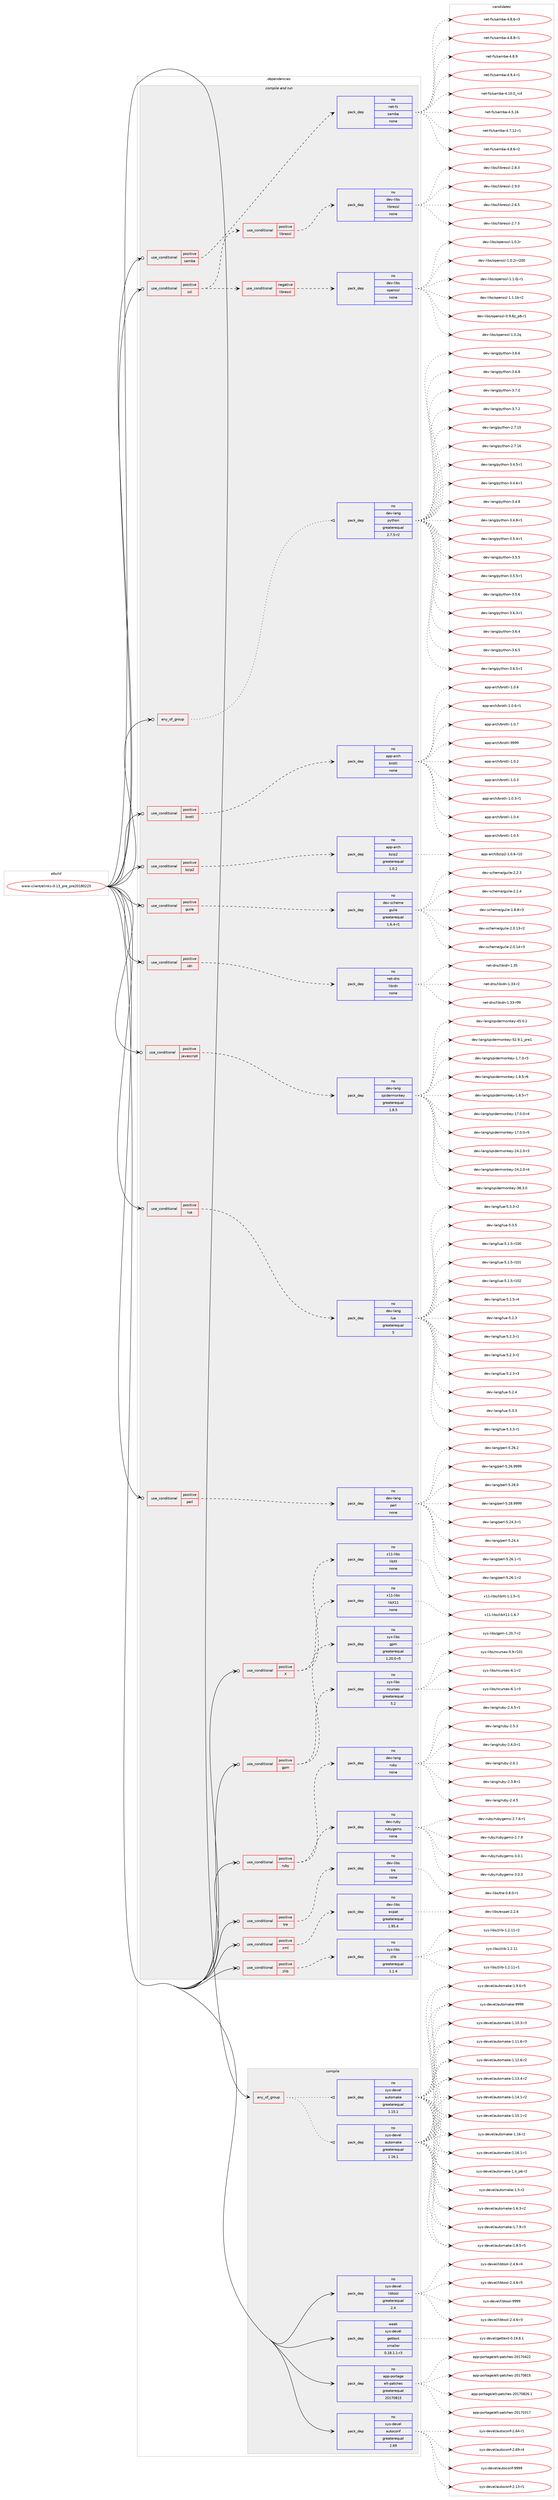 digraph prolog {

# *************
# Graph options
# *************

newrank=true;
concentrate=true;
compound=true;
graph [rankdir=LR,fontname=Helvetica,fontsize=10,ranksep=1.5];#, ranksep=2.5, nodesep=0.2];
edge  [arrowhead=vee];
node  [fontname=Helvetica,fontsize=10];

# **********
# The ebuild
# **********

subgraph cluster_leftcol {
color=gray;
rank=same;
label=<<i>ebuild</i>>;
id [label="www-client/elinks-0.13_pre_pre20180225", color=red, width=4, href="../www-client/elinks-0.13_pre_pre20180225.svg"];
}

# ****************
# The dependencies
# ****************

subgraph cluster_midcol {
color=gray;
label=<<i>dependencies</i>>;
subgraph cluster_compile {
fillcolor="#eeeeee";
style=filled;
label=<<i>compile</i>>;
subgraph any28230 {
dependency1747964 [label=<<TABLE BORDER="0" CELLBORDER="1" CELLSPACING="0" CELLPADDING="4"><TR><TD CELLPADDING="10">any_of_group</TD></TR></TABLE>>, shape=none, color=red];subgraph pack1254953 {
dependency1747965 [label=<<TABLE BORDER="0" CELLBORDER="1" CELLSPACING="0" CELLPADDING="4" WIDTH="220"><TR><TD ROWSPAN="6" CELLPADDING="30">pack_dep</TD></TR><TR><TD WIDTH="110">no</TD></TR><TR><TD>sys-devel</TD></TR><TR><TD>automake</TD></TR><TR><TD>greaterequal</TD></TR><TR><TD>1.16.1</TD></TR></TABLE>>, shape=none, color=blue];
}
dependency1747964:e -> dependency1747965:w [weight=20,style="dotted",arrowhead="oinv"];
subgraph pack1254954 {
dependency1747966 [label=<<TABLE BORDER="0" CELLBORDER="1" CELLSPACING="0" CELLPADDING="4" WIDTH="220"><TR><TD ROWSPAN="6" CELLPADDING="30">pack_dep</TD></TR><TR><TD WIDTH="110">no</TD></TR><TR><TD>sys-devel</TD></TR><TR><TD>automake</TD></TR><TR><TD>greaterequal</TD></TR><TR><TD>1.15.1</TD></TR></TABLE>>, shape=none, color=blue];
}
dependency1747964:e -> dependency1747966:w [weight=20,style="dotted",arrowhead="oinv"];
}
id:e -> dependency1747964:w [weight=20,style="solid",arrowhead="vee"];
subgraph pack1254955 {
dependency1747967 [label=<<TABLE BORDER="0" CELLBORDER="1" CELLSPACING="0" CELLPADDING="4" WIDTH="220"><TR><TD ROWSPAN="6" CELLPADDING="30">pack_dep</TD></TR><TR><TD WIDTH="110">no</TD></TR><TR><TD>app-portage</TD></TR><TR><TD>elt-patches</TD></TR><TR><TD>greaterequal</TD></TR><TR><TD>20170815</TD></TR></TABLE>>, shape=none, color=blue];
}
id:e -> dependency1747967:w [weight=20,style="solid",arrowhead="vee"];
subgraph pack1254956 {
dependency1747968 [label=<<TABLE BORDER="0" CELLBORDER="1" CELLSPACING="0" CELLPADDING="4" WIDTH="220"><TR><TD ROWSPAN="6" CELLPADDING="30">pack_dep</TD></TR><TR><TD WIDTH="110">no</TD></TR><TR><TD>sys-devel</TD></TR><TR><TD>autoconf</TD></TR><TR><TD>greaterequal</TD></TR><TR><TD>2.69</TD></TR></TABLE>>, shape=none, color=blue];
}
id:e -> dependency1747968:w [weight=20,style="solid",arrowhead="vee"];
subgraph pack1254957 {
dependency1747969 [label=<<TABLE BORDER="0" CELLBORDER="1" CELLSPACING="0" CELLPADDING="4" WIDTH="220"><TR><TD ROWSPAN="6" CELLPADDING="30">pack_dep</TD></TR><TR><TD WIDTH="110">no</TD></TR><TR><TD>sys-devel</TD></TR><TR><TD>libtool</TD></TR><TR><TD>greaterequal</TD></TR><TR><TD>2.4</TD></TR></TABLE>>, shape=none, color=blue];
}
id:e -> dependency1747969:w [weight=20,style="solid",arrowhead="vee"];
subgraph pack1254958 {
dependency1747970 [label=<<TABLE BORDER="0" CELLBORDER="1" CELLSPACING="0" CELLPADDING="4" WIDTH="220"><TR><TD ROWSPAN="6" CELLPADDING="30">pack_dep</TD></TR><TR><TD WIDTH="110">weak</TD></TR><TR><TD>sys-devel</TD></TR><TR><TD>gettext</TD></TR><TR><TD>smaller</TD></TR><TR><TD>0.18.1.1-r3</TD></TR></TABLE>>, shape=none, color=blue];
}
id:e -> dependency1747970:w [weight=20,style="solid",arrowhead="vee"];
}
subgraph cluster_compileandrun {
fillcolor="#eeeeee";
style=filled;
label=<<i>compile and run</i>>;
subgraph any28231 {
dependency1747971 [label=<<TABLE BORDER="0" CELLBORDER="1" CELLSPACING="0" CELLPADDING="4"><TR><TD CELLPADDING="10">any_of_group</TD></TR></TABLE>>, shape=none, color=red];subgraph pack1254959 {
dependency1747972 [label=<<TABLE BORDER="0" CELLBORDER="1" CELLSPACING="0" CELLPADDING="4" WIDTH="220"><TR><TD ROWSPAN="6" CELLPADDING="30">pack_dep</TD></TR><TR><TD WIDTH="110">no</TD></TR><TR><TD>dev-lang</TD></TR><TR><TD>python</TD></TR><TR><TD>greaterequal</TD></TR><TR><TD>2.7.5-r2</TD></TR></TABLE>>, shape=none, color=blue];
}
dependency1747971:e -> dependency1747972:w [weight=20,style="dotted",arrowhead="oinv"];
}
id:e -> dependency1747971:w [weight=20,style="solid",arrowhead="odotvee"];
subgraph cond463786 {
dependency1747973 [label=<<TABLE BORDER="0" CELLBORDER="1" CELLSPACING="0" CELLPADDING="4"><TR><TD ROWSPAN="3" CELLPADDING="10">use_conditional</TD></TR><TR><TD>positive</TD></TR><TR><TD>X</TD></TR></TABLE>>, shape=none, color=red];
subgraph pack1254960 {
dependency1747974 [label=<<TABLE BORDER="0" CELLBORDER="1" CELLSPACING="0" CELLPADDING="4" WIDTH="220"><TR><TD ROWSPAN="6" CELLPADDING="30">pack_dep</TD></TR><TR><TD WIDTH="110">no</TD></TR><TR><TD>x11-libs</TD></TR><TR><TD>libX11</TD></TR><TR><TD>none</TD></TR><TR><TD></TD></TR></TABLE>>, shape=none, color=blue];
}
dependency1747973:e -> dependency1747974:w [weight=20,style="dashed",arrowhead="vee"];
subgraph pack1254961 {
dependency1747975 [label=<<TABLE BORDER="0" CELLBORDER="1" CELLSPACING="0" CELLPADDING="4" WIDTH="220"><TR><TD ROWSPAN="6" CELLPADDING="30">pack_dep</TD></TR><TR><TD WIDTH="110">no</TD></TR><TR><TD>x11-libs</TD></TR><TR><TD>libXt</TD></TR><TR><TD>none</TD></TR><TR><TD></TD></TR></TABLE>>, shape=none, color=blue];
}
dependency1747973:e -> dependency1747975:w [weight=20,style="dashed",arrowhead="vee"];
}
id:e -> dependency1747973:w [weight=20,style="solid",arrowhead="odotvee"];
subgraph cond463787 {
dependency1747976 [label=<<TABLE BORDER="0" CELLBORDER="1" CELLSPACING="0" CELLPADDING="4"><TR><TD ROWSPAN="3" CELLPADDING="10">use_conditional</TD></TR><TR><TD>positive</TD></TR><TR><TD>brotli</TD></TR></TABLE>>, shape=none, color=red];
subgraph pack1254962 {
dependency1747977 [label=<<TABLE BORDER="0" CELLBORDER="1" CELLSPACING="0" CELLPADDING="4" WIDTH="220"><TR><TD ROWSPAN="6" CELLPADDING="30">pack_dep</TD></TR><TR><TD WIDTH="110">no</TD></TR><TR><TD>app-arch</TD></TR><TR><TD>brotli</TD></TR><TR><TD>none</TD></TR><TR><TD></TD></TR></TABLE>>, shape=none, color=blue];
}
dependency1747976:e -> dependency1747977:w [weight=20,style="dashed",arrowhead="vee"];
}
id:e -> dependency1747976:w [weight=20,style="solid",arrowhead="odotvee"];
subgraph cond463788 {
dependency1747978 [label=<<TABLE BORDER="0" CELLBORDER="1" CELLSPACING="0" CELLPADDING="4"><TR><TD ROWSPAN="3" CELLPADDING="10">use_conditional</TD></TR><TR><TD>positive</TD></TR><TR><TD>bzip2</TD></TR></TABLE>>, shape=none, color=red];
subgraph pack1254963 {
dependency1747979 [label=<<TABLE BORDER="0" CELLBORDER="1" CELLSPACING="0" CELLPADDING="4" WIDTH="220"><TR><TD ROWSPAN="6" CELLPADDING="30">pack_dep</TD></TR><TR><TD WIDTH="110">no</TD></TR><TR><TD>app-arch</TD></TR><TR><TD>bzip2</TD></TR><TR><TD>greaterequal</TD></TR><TR><TD>1.0.2</TD></TR></TABLE>>, shape=none, color=blue];
}
dependency1747978:e -> dependency1747979:w [weight=20,style="dashed",arrowhead="vee"];
}
id:e -> dependency1747978:w [weight=20,style="solid",arrowhead="odotvee"];
subgraph cond463789 {
dependency1747980 [label=<<TABLE BORDER="0" CELLBORDER="1" CELLSPACING="0" CELLPADDING="4"><TR><TD ROWSPAN="3" CELLPADDING="10">use_conditional</TD></TR><TR><TD>positive</TD></TR><TR><TD>gpm</TD></TR></TABLE>>, shape=none, color=red];
subgraph pack1254964 {
dependency1747981 [label=<<TABLE BORDER="0" CELLBORDER="1" CELLSPACING="0" CELLPADDING="4" WIDTH="220"><TR><TD ROWSPAN="6" CELLPADDING="30">pack_dep</TD></TR><TR><TD WIDTH="110">no</TD></TR><TR><TD>sys-libs</TD></TR><TR><TD>ncurses</TD></TR><TR><TD>greaterequal</TD></TR><TR><TD>5.2</TD></TR></TABLE>>, shape=none, color=blue];
}
dependency1747980:e -> dependency1747981:w [weight=20,style="dashed",arrowhead="vee"];
subgraph pack1254965 {
dependency1747982 [label=<<TABLE BORDER="0" CELLBORDER="1" CELLSPACING="0" CELLPADDING="4" WIDTH="220"><TR><TD ROWSPAN="6" CELLPADDING="30">pack_dep</TD></TR><TR><TD WIDTH="110">no</TD></TR><TR><TD>sys-libs</TD></TR><TR><TD>gpm</TD></TR><TR><TD>greaterequal</TD></TR><TR><TD>1.20.0-r5</TD></TR></TABLE>>, shape=none, color=blue];
}
dependency1747980:e -> dependency1747982:w [weight=20,style="dashed",arrowhead="vee"];
}
id:e -> dependency1747980:w [weight=20,style="solid",arrowhead="odotvee"];
subgraph cond463790 {
dependency1747983 [label=<<TABLE BORDER="0" CELLBORDER="1" CELLSPACING="0" CELLPADDING="4"><TR><TD ROWSPAN="3" CELLPADDING="10">use_conditional</TD></TR><TR><TD>positive</TD></TR><TR><TD>guile</TD></TR></TABLE>>, shape=none, color=red];
subgraph pack1254966 {
dependency1747984 [label=<<TABLE BORDER="0" CELLBORDER="1" CELLSPACING="0" CELLPADDING="4" WIDTH="220"><TR><TD ROWSPAN="6" CELLPADDING="30">pack_dep</TD></TR><TR><TD WIDTH="110">no</TD></TR><TR><TD>dev-scheme</TD></TR><TR><TD>guile</TD></TR><TR><TD>greaterequal</TD></TR><TR><TD>1.6.4-r1</TD></TR></TABLE>>, shape=none, color=blue];
}
dependency1747983:e -> dependency1747984:w [weight=20,style="dashed",arrowhead="vee"];
}
id:e -> dependency1747983:w [weight=20,style="solid",arrowhead="odotvee"];
subgraph cond463791 {
dependency1747985 [label=<<TABLE BORDER="0" CELLBORDER="1" CELLSPACING="0" CELLPADDING="4"><TR><TD ROWSPAN="3" CELLPADDING="10">use_conditional</TD></TR><TR><TD>positive</TD></TR><TR><TD>idn</TD></TR></TABLE>>, shape=none, color=red];
subgraph pack1254967 {
dependency1747986 [label=<<TABLE BORDER="0" CELLBORDER="1" CELLSPACING="0" CELLPADDING="4" WIDTH="220"><TR><TD ROWSPAN="6" CELLPADDING="30">pack_dep</TD></TR><TR><TD WIDTH="110">no</TD></TR><TR><TD>net-dns</TD></TR><TR><TD>libidn</TD></TR><TR><TD>none</TD></TR><TR><TD></TD></TR></TABLE>>, shape=none, color=blue];
}
dependency1747985:e -> dependency1747986:w [weight=20,style="dashed",arrowhead="vee"];
}
id:e -> dependency1747985:w [weight=20,style="solid",arrowhead="odotvee"];
subgraph cond463792 {
dependency1747987 [label=<<TABLE BORDER="0" CELLBORDER="1" CELLSPACING="0" CELLPADDING="4"><TR><TD ROWSPAN="3" CELLPADDING="10">use_conditional</TD></TR><TR><TD>positive</TD></TR><TR><TD>javascript</TD></TR></TABLE>>, shape=none, color=red];
subgraph pack1254968 {
dependency1747988 [label=<<TABLE BORDER="0" CELLBORDER="1" CELLSPACING="0" CELLPADDING="4" WIDTH="220"><TR><TD ROWSPAN="6" CELLPADDING="30">pack_dep</TD></TR><TR><TD WIDTH="110">no</TD></TR><TR><TD>dev-lang</TD></TR><TR><TD>spidermonkey</TD></TR><TR><TD>greaterequal</TD></TR><TR><TD>1.8.5</TD></TR></TABLE>>, shape=none, color=blue];
}
dependency1747987:e -> dependency1747988:w [weight=20,style="dashed",arrowhead="vee"];
}
id:e -> dependency1747987:w [weight=20,style="solid",arrowhead="odotvee"];
subgraph cond463793 {
dependency1747989 [label=<<TABLE BORDER="0" CELLBORDER="1" CELLSPACING="0" CELLPADDING="4"><TR><TD ROWSPAN="3" CELLPADDING="10">use_conditional</TD></TR><TR><TD>positive</TD></TR><TR><TD>lua</TD></TR></TABLE>>, shape=none, color=red];
subgraph pack1254969 {
dependency1747990 [label=<<TABLE BORDER="0" CELLBORDER="1" CELLSPACING="0" CELLPADDING="4" WIDTH="220"><TR><TD ROWSPAN="6" CELLPADDING="30">pack_dep</TD></TR><TR><TD WIDTH="110">no</TD></TR><TR><TD>dev-lang</TD></TR><TR><TD>lua</TD></TR><TR><TD>greaterequal</TD></TR><TR><TD>5</TD></TR></TABLE>>, shape=none, color=blue];
}
dependency1747989:e -> dependency1747990:w [weight=20,style="dashed",arrowhead="vee"];
}
id:e -> dependency1747989:w [weight=20,style="solid",arrowhead="odotvee"];
subgraph cond463794 {
dependency1747991 [label=<<TABLE BORDER="0" CELLBORDER="1" CELLSPACING="0" CELLPADDING="4"><TR><TD ROWSPAN="3" CELLPADDING="10">use_conditional</TD></TR><TR><TD>positive</TD></TR><TR><TD>perl</TD></TR></TABLE>>, shape=none, color=red];
subgraph pack1254970 {
dependency1747992 [label=<<TABLE BORDER="0" CELLBORDER="1" CELLSPACING="0" CELLPADDING="4" WIDTH="220"><TR><TD ROWSPAN="6" CELLPADDING="30">pack_dep</TD></TR><TR><TD WIDTH="110">no</TD></TR><TR><TD>dev-lang</TD></TR><TR><TD>perl</TD></TR><TR><TD>none</TD></TR><TR><TD></TD></TR></TABLE>>, shape=none, color=blue];
}
dependency1747991:e -> dependency1747992:w [weight=20,style="dashed",arrowhead="vee"];
}
id:e -> dependency1747991:w [weight=20,style="solid",arrowhead="odotvee"];
subgraph cond463795 {
dependency1747993 [label=<<TABLE BORDER="0" CELLBORDER="1" CELLSPACING="0" CELLPADDING="4"><TR><TD ROWSPAN="3" CELLPADDING="10">use_conditional</TD></TR><TR><TD>positive</TD></TR><TR><TD>ruby</TD></TR></TABLE>>, shape=none, color=red];
subgraph pack1254971 {
dependency1747994 [label=<<TABLE BORDER="0" CELLBORDER="1" CELLSPACING="0" CELLPADDING="4" WIDTH="220"><TR><TD ROWSPAN="6" CELLPADDING="30">pack_dep</TD></TR><TR><TD WIDTH="110">no</TD></TR><TR><TD>dev-lang</TD></TR><TR><TD>ruby</TD></TR><TR><TD>none</TD></TR><TR><TD></TD></TR></TABLE>>, shape=none, color=blue];
}
dependency1747993:e -> dependency1747994:w [weight=20,style="dashed",arrowhead="vee"];
subgraph pack1254972 {
dependency1747995 [label=<<TABLE BORDER="0" CELLBORDER="1" CELLSPACING="0" CELLPADDING="4" WIDTH="220"><TR><TD ROWSPAN="6" CELLPADDING="30">pack_dep</TD></TR><TR><TD WIDTH="110">no</TD></TR><TR><TD>dev-ruby</TD></TR><TR><TD>rubygems</TD></TR><TR><TD>none</TD></TR><TR><TD></TD></TR></TABLE>>, shape=none, color=blue];
}
dependency1747993:e -> dependency1747995:w [weight=20,style="dashed",arrowhead="vee"];
}
id:e -> dependency1747993:w [weight=20,style="solid",arrowhead="odotvee"];
subgraph cond463796 {
dependency1747996 [label=<<TABLE BORDER="0" CELLBORDER="1" CELLSPACING="0" CELLPADDING="4"><TR><TD ROWSPAN="3" CELLPADDING="10">use_conditional</TD></TR><TR><TD>positive</TD></TR><TR><TD>samba</TD></TR></TABLE>>, shape=none, color=red];
subgraph pack1254973 {
dependency1747997 [label=<<TABLE BORDER="0" CELLBORDER="1" CELLSPACING="0" CELLPADDING="4" WIDTH="220"><TR><TD ROWSPAN="6" CELLPADDING="30">pack_dep</TD></TR><TR><TD WIDTH="110">no</TD></TR><TR><TD>net-fs</TD></TR><TR><TD>samba</TD></TR><TR><TD>none</TD></TR><TR><TD></TD></TR></TABLE>>, shape=none, color=blue];
}
dependency1747996:e -> dependency1747997:w [weight=20,style="dashed",arrowhead="vee"];
}
id:e -> dependency1747996:w [weight=20,style="solid",arrowhead="odotvee"];
subgraph cond463797 {
dependency1747998 [label=<<TABLE BORDER="0" CELLBORDER="1" CELLSPACING="0" CELLPADDING="4"><TR><TD ROWSPAN="3" CELLPADDING="10">use_conditional</TD></TR><TR><TD>positive</TD></TR><TR><TD>ssl</TD></TR></TABLE>>, shape=none, color=red];
subgraph cond463798 {
dependency1747999 [label=<<TABLE BORDER="0" CELLBORDER="1" CELLSPACING="0" CELLPADDING="4"><TR><TD ROWSPAN="3" CELLPADDING="10">use_conditional</TD></TR><TR><TD>negative</TD></TR><TR><TD>libressl</TD></TR></TABLE>>, shape=none, color=red];
subgraph pack1254974 {
dependency1748000 [label=<<TABLE BORDER="0" CELLBORDER="1" CELLSPACING="0" CELLPADDING="4" WIDTH="220"><TR><TD ROWSPAN="6" CELLPADDING="30">pack_dep</TD></TR><TR><TD WIDTH="110">no</TD></TR><TR><TD>dev-libs</TD></TR><TR><TD>openssl</TD></TR><TR><TD>none</TD></TR><TR><TD></TD></TR></TABLE>>, shape=none, color=blue];
}
dependency1747999:e -> dependency1748000:w [weight=20,style="dashed",arrowhead="vee"];
}
dependency1747998:e -> dependency1747999:w [weight=20,style="dashed",arrowhead="vee"];
subgraph cond463799 {
dependency1748001 [label=<<TABLE BORDER="0" CELLBORDER="1" CELLSPACING="0" CELLPADDING="4"><TR><TD ROWSPAN="3" CELLPADDING="10">use_conditional</TD></TR><TR><TD>positive</TD></TR><TR><TD>libressl</TD></TR></TABLE>>, shape=none, color=red];
subgraph pack1254975 {
dependency1748002 [label=<<TABLE BORDER="0" CELLBORDER="1" CELLSPACING="0" CELLPADDING="4" WIDTH="220"><TR><TD ROWSPAN="6" CELLPADDING="30">pack_dep</TD></TR><TR><TD WIDTH="110">no</TD></TR><TR><TD>dev-libs</TD></TR><TR><TD>libressl</TD></TR><TR><TD>none</TD></TR><TR><TD></TD></TR></TABLE>>, shape=none, color=blue];
}
dependency1748001:e -> dependency1748002:w [weight=20,style="dashed",arrowhead="vee"];
}
dependency1747998:e -> dependency1748001:w [weight=20,style="dashed",arrowhead="vee"];
}
id:e -> dependency1747998:w [weight=20,style="solid",arrowhead="odotvee"];
subgraph cond463800 {
dependency1748003 [label=<<TABLE BORDER="0" CELLBORDER="1" CELLSPACING="0" CELLPADDING="4"><TR><TD ROWSPAN="3" CELLPADDING="10">use_conditional</TD></TR><TR><TD>positive</TD></TR><TR><TD>tre</TD></TR></TABLE>>, shape=none, color=red];
subgraph pack1254976 {
dependency1748004 [label=<<TABLE BORDER="0" CELLBORDER="1" CELLSPACING="0" CELLPADDING="4" WIDTH="220"><TR><TD ROWSPAN="6" CELLPADDING="30">pack_dep</TD></TR><TR><TD WIDTH="110">no</TD></TR><TR><TD>dev-libs</TD></TR><TR><TD>tre</TD></TR><TR><TD>none</TD></TR><TR><TD></TD></TR></TABLE>>, shape=none, color=blue];
}
dependency1748003:e -> dependency1748004:w [weight=20,style="dashed",arrowhead="vee"];
}
id:e -> dependency1748003:w [weight=20,style="solid",arrowhead="odotvee"];
subgraph cond463801 {
dependency1748005 [label=<<TABLE BORDER="0" CELLBORDER="1" CELLSPACING="0" CELLPADDING="4"><TR><TD ROWSPAN="3" CELLPADDING="10">use_conditional</TD></TR><TR><TD>positive</TD></TR><TR><TD>xml</TD></TR></TABLE>>, shape=none, color=red];
subgraph pack1254977 {
dependency1748006 [label=<<TABLE BORDER="0" CELLBORDER="1" CELLSPACING="0" CELLPADDING="4" WIDTH="220"><TR><TD ROWSPAN="6" CELLPADDING="30">pack_dep</TD></TR><TR><TD WIDTH="110">no</TD></TR><TR><TD>dev-libs</TD></TR><TR><TD>expat</TD></TR><TR><TD>greaterequal</TD></TR><TR><TD>1.95.4</TD></TR></TABLE>>, shape=none, color=blue];
}
dependency1748005:e -> dependency1748006:w [weight=20,style="dashed",arrowhead="vee"];
}
id:e -> dependency1748005:w [weight=20,style="solid",arrowhead="odotvee"];
subgraph cond463802 {
dependency1748007 [label=<<TABLE BORDER="0" CELLBORDER="1" CELLSPACING="0" CELLPADDING="4"><TR><TD ROWSPAN="3" CELLPADDING="10">use_conditional</TD></TR><TR><TD>positive</TD></TR><TR><TD>zlib</TD></TR></TABLE>>, shape=none, color=red];
subgraph pack1254978 {
dependency1748008 [label=<<TABLE BORDER="0" CELLBORDER="1" CELLSPACING="0" CELLPADDING="4" WIDTH="220"><TR><TD ROWSPAN="6" CELLPADDING="30">pack_dep</TD></TR><TR><TD WIDTH="110">no</TD></TR><TR><TD>sys-libs</TD></TR><TR><TD>zlib</TD></TR><TR><TD>greaterequal</TD></TR><TR><TD>1.1.4</TD></TR></TABLE>>, shape=none, color=blue];
}
dependency1748007:e -> dependency1748008:w [weight=20,style="dashed",arrowhead="vee"];
}
id:e -> dependency1748007:w [weight=20,style="solid",arrowhead="odotvee"];
}
subgraph cluster_run {
fillcolor="#eeeeee";
style=filled;
label=<<i>run</i>>;
}
}

# **************
# The candidates
# **************

subgraph cluster_choices {
rank=same;
color=gray;
label=<<i>candidates</i>>;

subgraph choice1254953 {
color=black;
nodesep=1;
choice11512111545100101118101108479711711611110997107101454946494846514511451 [label="sys-devel/automake-1.10.3-r3", color=red, width=4,href="../sys-devel/automake-1.10.3-r3.svg"];
choice11512111545100101118101108479711711611110997107101454946494946544511451 [label="sys-devel/automake-1.11.6-r3", color=red, width=4,href="../sys-devel/automake-1.11.6-r3.svg"];
choice11512111545100101118101108479711711611110997107101454946495046544511450 [label="sys-devel/automake-1.12.6-r2", color=red, width=4,href="../sys-devel/automake-1.12.6-r2.svg"];
choice11512111545100101118101108479711711611110997107101454946495146524511450 [label="sys-devel/automake-1.13.4-r2", color=red, width=4,href="../sys-devel/automake-1.13.4-r2.svg"];
choice11512111545100101118101108479711711611110997107101454946495246494511450 [label="sys-devel/automake-1.14.1-r2", color=red, width=4,href="../sys-devel/automake-1.14.1-r2.svg"];
choice11512111545100101118101108479711711611110997107101454946495346494511450 [label="sys-devel/automake-1.15.1-r2", color=red, width=4,href="../sys-devel/automake-1.15.1-r2.svg"];
choice1151211154510010111810110847971171161111099710710145494649544511450 [label="sys-devel/automake-1.16-r2", color=red, width=4,href="../sys-devel/automake-1.16-r2.svg"];
choice11512111545100101118101108479711711611110997107101454946495446494511449 [label="sys-devel/automake-1.16.1-r1", color=red, width=4,href="../sys-devel/automake-1.16.1-r1.svg"];
choice115121115451001011181011084797117116111109971071014549465295112544511450 [label="sys-devel/automake-1.4_p6-r2", color=red, width=4,href="../sys-devel/automake-1.4_p6-r2.svg"];
choice11512111545100101118101108479711711611110997107101454946534511450 [label="sys-devel/automake-1.5-r2", color=red, width=4,href="../sys-devel/automake-1.5-r2.svg"];
choice115121115451001011181011084797117116111109971071014549465446514511450 [label="sys-devel/automake-1.6.3-r2", color=red, width=4,href="../sys-devel/automake-1.6.3-r2.svg"];
choice115121115451001011181011084797117116111109971071014549465546574511451 [label="sys-devel/automake-1.7.9-r3", color=red, width=4,href="../sys-devel/automake-1.7.9-r3.svg"];
choice115121115451001011181011084797117116111109971071014549465646534511453 [label="sys-devel/automake-1.8.5-r5", color=red, width=4,href="../sys-devel/automake-1.8.5-r5.svg"];
choice115121115451001011181011084797117116111109971071014549465746544511453 [label="sys-devel/automake-1.9.6-r5", color=red, width=4,href="../sys-devel/automake-1.9.6-r5.svg"];
choice115121115451001011181011084797117116111109971071014557575757 [label="sys-devel/automake-9999", color=red, width=4,href="../sys-devel/automake-9999.svg"];
dependency1747965:e -> choice11512111545100101118101108479711711611110997107101454946494846514511451:w [style=dotted,weight="100"];
dependency1747965:e -> choice11512111545100101118101108479711711611110997107101454946494946544511451:w [style=dotted,weight="100"];
dependency1747965:e -> choice11512111545100101118101108479711711611110997107101454946495046544511450:w [style=dotted,weight="100"];
dependency1747965:e -> choice11512111545100101118101108479711711611110997107101454946495146524511450:w [style=dotted,weight="100"];
dependency1747965:e -> choice11512111545100101118101108479711711611110997107101454946495246494511450:w [style=dotted,weight="100"];
dependency1747965:e -> choice11512111545100101118101108479711711611110997107101454946495346494511450:w [style=dotted,weight="100"];
dependency1747965:e -> choice1151211154510010111810110847971171161111099710710145494649544511450:w [style=dotted,weight="100"];
dependency1747965:e -> choice11512111545100101118101108479711711611110997107101454946495446494511449:w [style=dotted,weight="100"];
dependency1747965:e -> choice115121115451001011181011084797117116111109971071014549465295112544511450:w [style=dotted,weight="100"];
dependency1747965:e -> choice11512111545100101118101108479711711611110997107101454946534511450:w [style=dotted,weight="100"];
dependency1747965:e -> choice115121115451001011181011084797117116111109971071014549465446514511450:w [style=dotted,weight="100"];
dependency1747965:e -> choice115121115451001011181011084797117116111109971071014549465546574511451:w [style=dotted,weight="100"];
dependency1747965:e -> choice115121115451001011181011084797117116111109971071014549465646534511453:w [style=dotted,weight="100"];
dependency1747965:e -> choice115121115451001011181011084797117116111109971071014549465746544511453:w [style=dotted,weight="100"];
dependency1747965:e -> choice115121115451001011181011084797117116111109971071014557575757:w [style=dotted,weight="100"];
}
subgraph choice1254954 {
color=black;
nodesep=1;
choice11512111545100101118101108479711711611110997107101454946494846514511451 [label="sys-devel/automake-1.10.3-r3", color=red, width=4,href="../sys-devel/automake-1.10.3-r3.svg"];
choice11512111545100101118101108479711711611110997107101454946494946544511451 [label="sys-devel/automake-1.11.6-r3", color=red, width=4,href="../sys-devel/automake-1.11.6-r3.svg"];
choice11512111545100101118101108479711711611110997107101454946495046544511450 [label="sys-devel/automake-1.12.6-r2", color=red, width=4,href="../sys-devel/automake-1.12.6-r2.svg"];
choice11512111545100101118101108479711711611110997107101454946495146524511450 [label="sys-devel/automake-1.13.4-r2", color=red, width=4,href="../sys-devel/automake-1.13.4-r2.svg"];
choice11512111545100101118101108479711711611110997107101454946495246494511450 [label="sys-devel/automake-1.14.1-r2", color=red, width=4,href="../sys-devel/automake-1.14.1-r2.svg"];
choice11512111545100101118101108479711711611110997107101454946495346494511450 [label="sys-devel/automake-1.15.1-r2", color=red, width=4,href="../sys-devel/automake-1.15.1-r2.svg"];
choice1151211154510010111810110847971171161111099710710145494649544511450 [label="sys-devel/automake-1.16-r2", color=red, width=4,href="../sys-devel/automake-1.16-r2.svg"];
choice11512111545100101118101108479711711611110997107101454946495446494511449 [label="sys-devel/automake-1.16.1-r1", color=red, width=4,href="../sys-devel/automake-1.16.1-r1.svg"];
choice115121115451001011181011084797117116111109971071014549465295112544511450 [label="sys-devel/automake-1.4_p6-r2", color=red, width=4,href="../sys-devel/automake-1.4_p6-r2.svg"];
choice11512111545100101118101108479711711611110997107101454946534511450 [label="sys-devel/automake-1.5-r2", color=red, width=4,href="../sys-devel/automake-1.5-r2.svg"];
choice115121115451001011181011084797117116111109971071014549465446514511450 [label="sys-devel/automake-1.6.3-r2", color=red, width=4,href="../sys-devel/automake-1.6.3-r2.svg"];
choice115121115451001011181011084797117116111109971071014549465546574511451 [label="sys-devel/automake-1.7.9-r3", color=red, width=4,href="../sys-devel/automake-1.7.9-r3.svg"];
choice115121115451001011181011084797117116111109971071014549465646534511453 [label="sys-devel/automake-1.8.5-r5", color=red, width=4,href="../sys-devel/automake-1.8.5-r5.svg"];
choice115121115451001011181011084797117116111109971071014549465746544511453 [label="sys-devel/automake-1.9.6-r5", color=red, width=4,href="../sys-devel/automake-1.9.6-r5.svg"];
choice115121115451001011181011084797117116111109971071014557575757 [label="sys-devel/automake-9999", color=red, width=4,href="../sys-devel/automake-9999.svg"];
dependency1747966:e -> choice11512111545100101118101108479711711611110997107101454946494846514511451:w [style=dotted,weight="100"];
dependency1747966:e -> choice11512111545100101118101108479711711611110997107101454946494946544511451:w [style=dotted,weight="100"];
dependency1747966:e -> choice11512111545100101118101108479711711611110997107101454946495046544511450:w [style=dotted,weight="100"];
dependency1747966:e -> choice11512111545100101118101108479711711611110997107101454946495146524511450:w [style=dotted,weight="100"];
dependency1747966:e -> choice11512111545100101118101108479711711611110997107101454946495246494511450:w [style=dotted,weight="100"];
dependency1747966:e -> choice11512111545100101118101108479711711611110997107101454946495346494511450:w [style=dotted,weight="100"];
dependency1747966:e -> choice1151211154510010111810110847971171161111099710710145494649544511450:w [style=dotted,weight="100"];
dependency1747966:e -> choice11512111545100101118101108479711711611110997107101454946495446494511449:w [style=dotted,weight="100"];
dependency1747966:e -> choice115121115451001011181011084797117116111109971071014549465295112544511450:w [style=dotted,weight="100"];
dependency1747966:e -> choice11512111545100101118101108479711711611110997107101454946534511450:w [style=dotted,weight="100"];
dependency1747966:e -> choice115121115451001011181011084797117116111109971071014549465446514511450:w [style=dotted,weight="100"];
dependency1747966:e -> choice115121115451001011181011084797117116111109971071014549465546574511451:w [style=dotted,weight="100"];
dependency1747966:e -> choice115121115451001011181011084797117116111109971071014549465646534511453:w [style=dotted,weight="100"];
dependency1747966:e -> choice115121115451001011181011084797117116111109971071014549465746544511453:w [style=dotted,weight="100"];
dependency1747966:e -> choice115121115451001011181011084797117116111109971071014557575757:w [style=dotted,weight="100"];
}
subgraph choice1254955 {
color=black;
nodesep=1;
choice97112112451121111141169710310147101108116451129711699104101115455048495548514955 [label="app-portage/elt-patches-20170317", color=red, width=4,href="../app-portage/elt-patches-20170317.svg"];
choice97112112451121111141169710310147101108116451129711699104101115455048495548525050 [label="app-portage/elt-patches-20170422", color=red, width=4,href="../app-portage/elt-patches-20170422.svg"];
choice97112112451121111141169710310147101108116451129711699104101115455048495548564953 [label="app-portage/elt-patches-20170815", color=red, width=4,href="../app-portage/elt-patches-20170815.svg"];
choice971121124511211111411697103101471011081164511297116991041011154550484955485650544649 [label="app-portage/elt-patches-20170826.1", color=red, width=4,href="../app-portage/elt-patches-20170826.1.svg"];
dependency1747967:e -> choice97112112451121111141169710310147101108116451129711699104101115455048495548514955:w [style=dotted,weight="100"];
dependency1747967:e -> choice97112112451121111141169710310147101108116451129711699104101115455048495548525050:w [style=dotted,weight="100"];
dependency1747967:e -> choice97112112451121111141169710310147101108116451129711699104101115455048495548564953:w [style=dotted,weight="100"];
dependency1747967:e -> choice971121124511211111411697103101471011081164511297116991041011154550484955485650544649:w [style=dotted,weight="100"];
}
subgraph choice1254956 {
color=black;
nodesep=1;
choice1151211154510010111810110847971171161119911111010245504649514511449 [label="sys-devel/autoconf-2.13-r1", color=red, width=4,href="../sys-devel/autoconf-2.13-r1.svg"];
choice1151211154510010111810110847971171161119911111010245504654524511449 [label="sys-devel/autoconf-2.64-r1", color=red, width=4,href="../sys-devel/autoconf-2.64-r1.svg"];
choice1151211154510010111810110847971171161119911111010245504654574511452 [label="sys-devel/autoconf-2.69-r4", color=red, width=4,href="../sys-devel/autoconf-2.69-r4.svg"];
choice115121115451001011181011084797117116111991111101024557575757 [label="sys-devel/autoconf-9999", color=red, width=4,href="../sys-devel/autoconf-9999.svg"];
dependency1747968:e -> choice1151211154510010111810110847971171161119911111010245504649514511449:w [style=dotted,weight="100"];
dependency1747968:e -> choice1151211154510010111810110847971171161119911111010245504654524511449:w [style=dotted,weight="100"];
dependency1747968:e -> choice1151211154510010111810110847971171161119911111010245504654574511452:w [style=dotted,weight="100"];
dependency1747968:e -> choice115121115451001011181011084797117116111991111101024557575757:w [style=dotted,weight="100"];
}
subgraph choice1254957 {
color=black;
nodesep=1;
choice1151211154510010111810110847108105981161111111084550465246544511451 [label="sys-devel/libtool-2.4.6-r3", color=red, width=4,href="../sys-devel/libtool-2.4.6-r3.svg"];
choice1151211154510010111810110847108105981161111111084550465246544511452 [label="sys-devel/libtool-2.4.6-r4", color=red, width=4,href="../sys-devel/libtool-2.4.6-r4.svg"];
choice1151211154510010111810110847108105981161111111084550465246544511453 [label="sys-devel/libtool-2.4.6-r5", color=red, width=4,href="../sys-devel/libtool-2.4.6-r5.svg"];
choice1151211154510010111810110847108105981161111111084557575757 [label="sys-devel/libtool-9999", color=red, width=4,href="../sys-devel/libtool-9999.svg"];
dependency1747969:e -> choice1151211154510010111810110847108105981161111111084550465246544511451:w [style=dotted,weight="100"];
dependency1747969:e -> choice1151211154510010111810110847108105981161111111084550465246544511452:w [style=dotted,weight="100"];
dependency1747969:e -> choice1151211154510010111810110847108105981161111111084550465246544511453:w [style=dotted,weight="100"];
dependency1747969:e -> choice1151211154510010111810110847108105981161111111084557575757:w [style=dotted,weight="100"];
}
subgraph choice1254958 {
color=black;
nodesep=1;
choice1151211154510010111810110847103101116116101120116454846495746564649 [label="sys-devel/gettext-0.19.8.1", color=red, width=4,href="../sys-devel/gettext-0.19.8.1.svg"];
dependency1747970:e -> choice1151211154510010111810110847103101116116101120116454846495746564649:w [style=dotted,weight="100"];
}
subgraph choice1254959 {
color=black;
nodesep=1;
choice10010111845108971101034711212111610411111045504655464953 [label="dev-lang/python-2.7.15", color=red, width=4,href="../dev-lang/python-2.7.15.svg"];
choice10010111845108971101034711212111610411111045504655464954 [label="dev-lang/python-2.7.16", color=red, width=4,href="../dev-lang/python-2.7.16.svg"];
choice1001011184510897110103471121211161041111104551465246534511449 [label="dev-lang/python-3.4.5-r1", color=red, width=4,href="../dev-lang/python-3.4.5-r1.svg"];
choice1001011184510897110103471121211161041111104551465246544511449 [label="dev-lang/python-3.4.6-r1", color=red, width=4,href="../dev-lang/python-3.4.6-r1.svg"];
choice100101118451089711010347112121116104111110455146524656 [label="dev-lang/python-3.4.8", color=red, width=4,href="../dev-lang/python-3.4.8.svg"];
choice1001011184510897110103471121211161041111104551465246564511449 [label="dev-lang/python-3.4.8-r1", color=red, width=4,href="../dev-lang/python-3.4.8-r1.svg"];
choice1001011184510897110103471121211161041111104551465346524511449 [label="dev-lang/python-3.5.4-r1", color=red, width=4,href="../dev-lang/python-3.5.4-r1.svg"];
choice100101118451089711010347112121116104111110455146534653 [label="dev-lang/python-3.5.5", color=red, width=4,href="../dev-lang/python-3.5.5.svg"];
choice1001011184510897110103471121211161041111104551465346534511449 [label="dev-lang/python-3.5.5-r1", color=red, width=4,href="../dev-lang/python-3.5.5-r1.svg"];
choice100101118451089711010347112121116104111110455146534654 [label="dev-lang/python-3.5.6", color=red, width=4,href="../dev-lang/python-3.5.6.svg"];
choice1001011184510897110103471121211161041111104551465446514511449 [label="dev-lang/python-3.6.3-r1", color=red, width=4,href="../dev-lang/python-3.6.3-r1.svg"];
choice100101118451089711010347112121116104111110455146544652 [label="dev-lang/python-3.6.4", color=red, width=4,href="../dev-lang/python-3.6.4.svg"];
choice100101118451089711010347112121116104111110455146544653 [label="dev-lang/python-3.6.5", color=red, width=4,href="../dev-lang/python-3.6.5.svg"];
choice1001011184510897110103471121211161041111104551465446534511449 [label="dev-lang/python-3.6.5-r1", color=red, width=4,href="../dev-lang/python-3.6.5-r1.svg"];
choice100101118451089711010347112121116104111110455146544654 [label="dev-lang/python-3.6.6", color=red, width=4,href="../dev-lang/python-3.6.6.svg"];
choice100101118451089711010347112121116104111110455146544656 [label="dev-lang/python-3.6.8", color=red, width=4,href="../dev-lang/python-3.6.8.svg"];
choice100101118451089711010347112121116104111110455146554648 [label="dev-lang/python-3.7.0", color=red, width=4,href="../dev-lang/python-3.7.0.svg"];
choice100101118451089711010347112121116104111110455146554650 [label="dev-lang/python-3.7.2", color=red, width=4,href="../dev-lang/python-3.7.2.svg"];
dependency1747972:e -> choice10010111845108971101034711212111610411111045504655464953:w [style=dotted,weight="100"];
dependency1747972:e -> choice10010111845108971101034711212111610411111045504655464954:w [style=dotted,weight="100"];
dependency1747972:e -> choice1001011184510897110103471121211161041111104551465246534511449:w [style=dotted,weight="100"];
dependency1747972:e -> choice1001011184510897110103471121211161041111104551465246544511449:w [style=dotted,weight="100"];
dependency1747972:e -> choice100101118451089711010347112121116104111110455146524656:w [style=dotted,weight="100"];
dependency1747972:e -> choice1001011184510897110103471121211161041111104551465246564511449:w [style=dotted,weight="100"];
dependency1747972:e -> choice1001011184510897110103471121211161041111104551465346524511449:w [style=dotted,weight="100"];
dependency1747972:e -> choice100101118451089711010347112121116104111110455146534653:w [style=dotted,weight="100"];
dependency1747972:e -> choice1001011184510897110103471121211161041111104551465346534511449:w [style=dotted,weight="100"];
dependency1747972:e -> choice100101118451089711010347112121116104111110455146534654:w [style=dotted,weight="100"];
dependency1747972:e -> choice1001011184510897110103471121211161041111104551465446514511449:w [style=dotted,weight="100"];
dependency1747972:e -> choice100101118451089711010347112121116104111110455146544652:w [style=dotted,weight="100"];
dependency1747972:e -> choice100101118451089711010347112121116104111110455146544653:w [style=dotted,weight="100"];
dependency1747972:e -> choice1001011184510897110103471121211161041111104551465446534511449:w [style=dotted,weight="100"];
dependency1747972:e -> choice100101118451089711010347112121116104111110455146544654:w [style=dotted,weight="100"];
dependency1747972:e -> choice100101118451089711010347112121116104111110455146544656:w [style=dotted,weight="100"];
dependency1747972:e -> choice100101118451089711010347112121116104111110455146554648:w [style=dotted,weight="100"];
dependency1747972:e -> choice100101118451089711010347112121116104111110455146554650:w [style=dotted,weight="100"];
}
subgraph choice1254960 {
color=black;
nodesep=1;
choice120494945108105981154710810598884949454946544655 [label="x11-libs/libX11-1.6.7", color=red, width=4,href="../x11-libs/libX11-1.6.7.svg"];
dependency1747974:e -> choice120494945108105981154710810598884949454946544655:w [style=dotted,weight="100"];
}
subgraph choice1254961 {
color=black;
nodesep=1;
choice120494945108105981154710810598881164549464946534511449 [label="x11-libs/libXt-1.1.5-r1", color=red, width=4,href="../x11-libs/libXt-1.1.5-r1.svg"];
dependency1747975:e -> choice120494945108105981154710810598881164549464946534511449:w [style=dotted,weight="100"];
}
subgraph choice1254962 {
color=black;
nodesep=1;
choice971121124597114991044798114111116108105454946484650 [label="app-arch/brotli-1.0.2", color=red, width=4,href="../app-arch/brotli-1.0.2.svg"];
choice971121124597114991044798114111116108105454946484651 [label="app-arch/brotli-1.0.3", color=red, width=4,href="../app-arch/brotli-1.0.3.svg"];
choice9711211245971149910447981141111161081054549464846514511449 [label="app-arch/brotli-1.0.3-r1", color=red, width=4,href="../app-arch/brotli-1.0.3-r1.svg"];
choice971121124597114991044798114111116108105454946484652 [label="app-arch/brotli-1.0.4", color=red, width=4,href="../app-arch/brotli-1.0.4.svg"];
choice971121124597114991044798114111116108105454946484653 [label="app-arch/brotli-1.0.5", color=red, width=4,href="../app-arch/brotli-1.0.5.svg"];
choice971121124597114991044798114111116108105454946484654 [label="app-arch/brotli-1.0.6", color=red, width=4,href="../app-arch/brotli-1.0.6.svg"];
choice9711211245971149910447981141111161081054549464846544511449 [label="app-arch/brotli-1.0.6-r1", color=red, width=4,href="../app-arch/brotli-1.0.6-r1.svg"];
choice971121124597114991044798114111116108105454946484655 [label="app-arch/brotli-1.0.7", color=red, width=4,href="../app-arch/brotli-1.0.7.svg"];
choice9711211245971149910447981141111161081054557575757 [label="app-arch/brotli-9999", color=red, width=4,href="../app-arch/brotli-9999.svg"];
dependency1747977:e -> choice971121124597114991044798114111116108105454946484650:w [style=dotted,weight="100"];
dependency1747977:e -> choice971121124597114991044798114111116108105454946484651:w [style=dotted,weight="100"];
dependency1747977:e -> choice9711211245971149910447981141111161081054549464846514511449:w [style=dotted,weight="100"];
dependency1747977:e -> choice971121124597114991044798114111116108105454946484652:w [style=dotted,weight="100"];
dependency1747977:e -> choice971121124597114991044798114111116108105454946484653:w [style=dotted,weight="100"];
dependency1747977:e -> choice971121124597114991044798114111116108105454946484654:w [style=dotted,weight="100"];
dependency1747977:e -> choice9711211245971149910447981141111161081054549464846544511449:w [style=dotted,weight="100"];
dependency1747977:e -> choice971121124597114991044798114111116108105454946484655:w [style=dotted,weight="100"];
dependency1747977:e -> choice9711211245971149910447981141111161081054557575757:w [style=dotted,weight="100"];
}
subgraph choice1254963 {
color=black;
nodesep=1;
choice97112112459711499104479812210511250454946484654451144948 [label="app-arch/bzip2-1.0.6-r10", color=red, width=4,href="../app-arch/bzip2-1.0.6-r10.svg"];
dependency1747979:e -> choice97112112459711499104479812210511250454946484654451144948:w [style=dotted,weight="100"];
}
subgraph choice1254964 {
color=black;
nodesep=1;
choice115121115451081059811547110991171141151011154553465745114494849 [label="sys-libs/ncurses-5.9-r101", color=red, width=4,href="../sys-libs/ncurses-5.9-r101.svg"];
choice11512111545108105981154711099117114115101115455446494511450 [label="sys-libs/ncurses-6.1-r2", color=red, width=4,href="../sys-libs/ncurses-6.1-r2.svg"];
choice11512111545108105981154711099117114115101115455446494511451 [label="sys-libs/ncurses-6.1-r3", color=red, width=4,href="../sys-libs/ncurses-6.1-r3.svg"];
dependency1747981:e -> choice115121115451081059811547110991171141151011154553465745114494849:w [style=dotted,weight="100"];
dependency1747981:e -> choice11512111545108105981154711099117114115101115455446494511450:w [style=dotted,weight="100"];
dependency1747981:e -> choice11512111545108105981154711099117114115101115455446494511451:w [style=dotted,weight="100"];
}
subgraph choice1254965 {
color=black;
nodesep=1;
choice115121115451081059811547103112109454946504846554511450 [label="sys-libs/gpm-1.20.7-r2", color=red, width=4,href="../sys-libs/gpm-1.20.7-r2.svg"];
dependency1747982:e -> choice115121115451081059811547103112109454946504846554511450:w [style=dotted,weight="100"];
}
subgraph choice1254966 {
color=black;
nodesep=1;
choice1001011184511599104101109101471031171051081014549465646564511451 [label="dev-scheme/guile-1.8.8-r3", color=red, width=4,href="../dev-scheme/guile-1.8.8-r3.svg"];
choice100101118451159910410110910147103117105108101455046484649514511450 [label="dev-scheme/guile-2.0.13-r2", color=red, width=4,href="../dev-scheme/guile-2.0.13-r2.svg"];
choice100101118451159910410110910147103117105108101455046484649524511451 [label="dev-scheme/guile-2.0.14-r3", color=red, width=4,href="../dev-scheme/guile-2.0.14-r3.svg"];
choice100101118451159910410110910147103117105108101455046504651 [label="dev-scheme/guile-2.2.3", color=red, width=4,href="../dev-scheme/guile-2.2.3.svg"];
choice100101118451159910410110910147103117105108101455046504652 [label="dev-scheme/guile-2.2.4", color=red, width=4,href="../dev-scheme/guile-2.2.4.svg"];
dependency1747984:e -> choice1001011184511599104101109101471031171051081014549465646564511451:w [style=dotted,weight="100"];
dependency1747984:e -> choice100101118451159910410110910147103117105108101455046484649514511450:w [style=dotted,weight="100"];
dependency1747984:e -> choice100101118451159910410110910147103117105108101455046484649524511451:w [style=dotted,weight="100"];
dependency1747984:e -> choice100101118451159910410110910147103117105108101455046504651:w [style=dotted,weight="100"];
dependency1747984:e -> choice100101118451159910410110910147103117105108101455046504652:w [style=dotted,weight="100"];
}
subgraph choice1254967 {
color=black;
nodesep=1;
choice11010111645100110115471081059810510011045494651514511450 [label="net-dns/libidn-1.33-r2", color=red, width=4,href="../net-dns/libidn-1.33-r2.svg"];
choice1101011164510011011547108105981051001104549465151451145757 [label="net-dns/libidn-1.33-r99", color=red, width=4,href="../net-dns/libidn-1.33-r99.svg"];
choice1101011164510011011547108105981051001104549465153 [label="net-dns/libidn-1.35", color=red, width=4,href="../net-dns/libidn-1.35.svg"];
dependency1747986:e -> choice11010111645100110115471081059810510011045494651514511450:w [style=dotted,weight="100"];
dependency1747986:e -> choice1101011164510011011547108105981051001104549465151451145757:w [style=dotted,weight="100"];
dependency1747986:e -> choice1101011164510011011547108105981051001104549465153:w [style=dotted,weight="100"];
}
subgraph choice1254968 {
color=black;
nodesep=1;
choice1001011184510897110103471151121051001011141091111101071011214549465546484511451 [label="dev-lang/spidermonkey-1.7.0-r3", color=red, width=4,href="../dev-lang/spidermonkey-1.7.0-r3.svg"];
choice1001011184510897110103471151121051001011141091111101071011214549465646534511454 [label="dev-lang/spidermonkey-1.8.5-r6", color=red, width=4,href="../dev-lang/spidermonkey-1.8.5-r6.svg"];
choice1001011184510897110103471151121051001011141091111101071011214549465646534511455 [label="dev-lang/spidermonkey-1.8.5-r7", color=red, width=4,href="../dev-lang/spidermonkey-1.8.5-r7.svg"];
choice100101118451089711010347115112105100101114109111110107101121454955464846484511452 [label="dev-lang/spidermonkey-17.0.0-r4", color=red, width=4,href="../dev-lang/spidermonkey-17.0.0-r4.svg"];
choice100101118451089711010347115112105100101114109111110107101121454955464846484511453 [label="dev-lang/spidermonkey-17.0.0-r5", color=red, width=4,href="../dev-lang/spidermonkey-17.0.0-r5.svg"];
choice100101118451089711010347115112105100101114109111110107101121455052465046484511451 [label="dev-lang/spidermonkey-24.2.0-r3", color=red, width=4,href="../dev-lang/spidermonkey-24.2.0-r3.svg"];
choice100101118451089711010347115112105100101114109111110107101121455052465046484511452 [label="dev-lang/spidermonkey-24.2.0-r4", color=red, width=4,href="../dev-lang/spidermonkey-24.2.0-r4.svg"];
choice10010111845108971101034711511210510010111410911111010710112145515646514648 [label="dev-lang/spidermonkey-38.3.0", color=red, width=4,href="../dev-lang/spidermonkey-38.3.0.svg"];
choice10010111845108971101034711511210510010111410911111010710112145525346484650 [label="dev-lang/spidermonkey-45.0.2", color=red, width=4,href="../dev-lang/spidermonkey-45.0.2.svg"];
choice100101118451089711010347115112105100101114109111110107101121455350465746499511211410149 [label="dev-lang/spidermonkey-52.9.1_pre1", color=red, width=4,href="../dev-lang/spidermonkey-52.9.1_pre1.svg"];
dependency1747988:e -> choice1001011184510897110103471151121051001011141091111101071011214549465546484511451:w [style=dotted,weight="100"];
dependency1747988:e -> choice1001011184510897110103471151121051001011141091111101071011214549465646534511454:w [style=dotted,weight="100"];
dependency1747988:e -> choice1001011184510897110103471151121051001011141091111101071011214549465646534511455:w [style=dotted,weight="100"];
dependency1747988:e -> choice100101118451089711010347115112105100101114109111110107101121454955464846484511452:w [style=dotted,weight="100"];
dependency1747988:e -> choice100101118451089711010347115112105100101114109111110107101121454955464846484511453:w [style=dotted,weight="100"];
dependency1747988:e -> choice100101118451089711010347115112105100101114109111110107101121455052465046484511451:w [style=dotted,weight="100"];
dependency1747988:e -> choice100101118451089711010347115112105100101114109111110107101121455052465046484511452:w [style=dotted,weight="100"];
dependency1747988:e -> choice10010111845108971101034711511210510010111410911111010710112145515646514648:w [style=dotted,weight="100"];
dependency1747988:e -> choice10010111845108971101034711511210510010111410911111010710112145525346484650:w [style=dotted,weight="100"];
dependency1747988:e -> choice100101118451089711010347115112105100101114109111110107101121455350465746499511211410149:w [style=dotted,weight="100"];
}
subgraph choice1254969 {
color=black;
nodesep=1;
choice1001011184510897110103471081179745534649465345114494848 [label="dev-lang/lua-5.1.5-r100", color=red, width=4,href="../dev-lang/lua-5.1.5-r100.svg"];
choice1001011184510897110103471081179745534649465345114494849 [label="dev-lang/lua-5.1.5-r101", color=red, width=4,href="../dev-lang/lua-5.1.5-r101.svg"];
choice1001011184510897110103471081179745534649465345114494850 [label="dev-lang/lua-5.1.5-r102", color=red, width=4,href="../dev-lang/lua-5.1.5-r102.svg"];
choice100101118451089711010347108117974553464946534511452 [label="dev-lang/lua-5.1.5-r4", color=red, width=4,href="../dev-lang/lua-5.1.5-r4.svg"];
choice10010111845108971101034710811797455346504651 [label="dev-lang/lua-5.2.3", color=red, width=4,href="../dev-lang/lua-5.2.3.svg"];
choice100101118451089711010347108117974553465046514511449 [label="dev-lang/lua-5.2.3-r1", color=red, width=4,href="../dev-lang/lua-5.2.3-r1.svg"];
choice100101118451089711010347108117974553465046514511450 [label="dev-lang/lua-5.2.3-r2", color=red, width=4,href="../dev-lang/lua-5.2.3-r2.svg"];
choice100101118451089711010347108117974553465046514511451 [label="dev-lang/lua-5.2.3-r3", color=red, width=4,href="../dev-lang/lua-5.2.3-r3.svg"];
choice10010111845108971101034710811797455346504652 [label="dev-lang/lua-5.2.4", color=red, width=4,href="../dev-lang/lua-5.2.4.svg"];
choice10010111845108971101034710811797455346514651 [label="dev-lang/lua-5.3.3", color=red, width=4,href="../dev-lang/lua-5.3.3.svg"];
choice100101118451089711010347108117974553465146514511449 [label="dev-lang/lua-5.3.3-r1", color=red, width=4,href="../dev-lang/lua-5.3.3-r1.svg"];
choice100101118451089711010347108117974553465146514511450 [label="dev-lang/lua-5.3.3-r2", color=red, width=4,href="../dev-lang/lua-5.3.3-r2.svg"];
choice10010111845108971101034710811797455346514653 [label="dev-lang/lua-5.3.5", color=red, width=4,href="../dev-lang/lua-5.3.5.svg"];
dependency1747990:e -> choice1001011184510897110103471081179745534649465345114494848:w [style=dotted,weight="100"];
dependency1747990:e -> choice1001011184510897110103471081179745534649465345114494849:w [style=dotted,weight="100"];
dependency1747990:e -> choice1001011184510897110103471081179745534649465345114494850:w [style=dotted,weight="100"];
dependency1747990:e -> choice100101118451089711010347108117974553464946534511452:w [style=dotted,weight="100"];
dependency1747990:e -> choice10010111845108971101034710811797455346504651:w [style=dotted,weight="100"];
dependency1747990:e -> choice100101118451089711010347108117974553465046514511449:w [style=dotted,weight="100"];
dependency1747990:e -> choice100101118451089711010347108117974553465046514511450:w [style=dotted,weight="100"];
dependency1747990:e -> choice100101118451089711010347108117974553465046514511451:w [style=dotted,weight="100"];
dependency1747990:e -> choice10010111845108971101034710811797455346504652:w [style=dotted,weight="100"];
dependency1747990:e -> choice10010111845108971101034710811797455346514651:w [style=dotted,weight="100"];
dependency1747990:e -> choice100101118451089711010347108117974553465146514511449:w [style=dotted,weight="100"];
dependency1747990:e -> choice100101118451089711010347108117974553465146514511450:w [style=dotted,weight="100"];
dependency1747990:e -> choice10010111845108971101034710811797455346514653:w [style=dotted,weight="100"];
}
subgraph choice1254970 {
color=black;
nodesep=1;
choice100101118451089711010347112101114108455346505246514511449 [label="dev-lang/perl-5.24.3-r1", color=red, width=4,href="../dev-lang/perl-5.24.3-r1.svg"];
choice10010111845108971101034711210111410845534650524652 [label="dev-lang/perl-5.24.4", color=red, width=4,href="../dev-lang/perl-5.24.4.svg"];
choice100101118451089711010347112101114108455346505446494511449 [label="dev-lang/perl-5.26.1-r1", color=red, width=4,href="../dev-lang/perl-5.26.1-r1.svg"];
choice100101118451089711010347112101114108455346505446494511450 [label="dev-lang/perl-5.26.1-r2", color=red, width=4,href="../dev-lang/perl-5.26.1-r2.svg"];
choice10010111845108971101034711210111410845534650544650 [label="dev-lang/perl-5.26.2", color=red, width=4,href="../dev-lang/perl-5.26.2.svg"];
choice10010111845108971101034711210111410845534650544657575757 [label="dev-lang/perl-5.26.9999", color=red, width=4,href="../dev-lang/perl-5.26.9999.svg"];
choice10010111845108971101034711210111410845534650564648 [label="dev-lang/perl-5.28.0", color=red, width=4,href="../dev-lang/perl-5.28.0.svg"];
choice10010111845108971101034711210111410845534650564657575757 [label="dev-lang/perl-5.28.9999", color=red, width=4,href="../dev-lang/perl-5.28.9999.svg"];
dependency1747992:e -> choice100101118451089711010347112101114108455346505246514511449:w [style=dotted,weight="100"];
dependency1747992:e -> choice10010111845108971101034711210111410845534650524652:w [style=dotted,weight="100"];
dependency1747992:e -> choice100101118451089711010347112101114108455346505446494511449:w [style=dotted,weight="100"];
dependency1747992:e -> choice100101118451089711010347112101114108455346505446494511450:w [style=dotted,weight="100"];
dependency1747992:e -> choice10010111845108971101034711210111410845534650544650:w [style=dotted,weight="100"];
dependency1747992:e -> choice10010111845108971101034711210111410845534650544657575757:w [style=dotted,weight="100"];
dependency1747992:e -> choice10010111845108971101034711210111410845534650564648:w [style=dotted,weight="100"];
dependency1747992:e -> choice10010111845108971101034711210111410845534650564657575757:w [style=dotted,weight="100"];
}
subgraph choice1254971 {
color=black;
nodesep=1;
choice100101118451089711010347114117981214550465146564511449 [label="dev-lang/ruby-2.3.8-r1", color=red, width=4,href="../dev-lang/ruby-2.3.8-r1.svg"];
choice10010111845108971101034711411798121455046524653 [label="dev-lang/ruby-2.4.5", color=red, width=4,href="../dev-lang/ruby-2.4.5.svg"];
choice100101118451089711010347114117981214550465246534511449 [label="dev-lang/ruby-2.4.5-r1", color=red, width=4,href="../dev-lang/ruby-2.4.5-r1.svg"];
choice10010111845108971101034711411798121455046534651 [label="dev-lang/ruby-2.5.3", color=red, width=4,href="../dev-lang/ruby-2.5.3.svg"];
choice100101118451089711010347114117981214550465446484511449 [label="dev-lang/ruby-2.6.0-r1", color=red, width=4,href="../dev-lang/ruby-2.6.0-r1.svg"];
choice10010111845108971101034711411798121455046544649 [label="dev-lang/ruby-2.6.1", color=red, width=4,href="../dev-lang/ruby-2.6.1.svg"];
dependency1747994:e -> choice100101118451089711010347114117981214550465146564511449:w [style=dotted,weight="100"];
dependency1747994:e -> choice10010111845108971101034711411798121455046524653:w [style=dotted,weight="100"];
dependency1747994:e -> choice100101118451089711010347114117981214550465246534511449:w [style=dotted,weight="100"];
dependency1747994:e -> choice10010111845108971101034711411798121455046534651:w [style=dotted,weight="100"];
dependency1747994:e -> choice100101118451089711010347114117981214550465446484511449:w [style=dotted,weight="100"];
dependency1747994:e -> choice10010111845108971101034711411798121455046544649:w [style=dotted,weight="100"];
}
subgraph choice1254972 {
color=black;
nodesep=1;
choice100101118451141179812147114117981211031011091154550465546544511449 [label="dev-ruby/rubygems-2.7.6-r1", color=red, width=4,href="../dev-ruby/rubygems-2.7.6-r1.svg"];
choice10010111845114117981214711411798121103101109115455046554657 [label="dev-ruby/rubygems-2.7.9", color=red, width=4,href="../dev-ruby/rubygems-2.7.9.svg"];
choice10010111845114117981214711411798121103101109115455146484649 [label="dev-ruby/rubygems-3.0.1", color=red, width=4,href="../dev-ruby/rubygems-3.0.1.svg"];
choice10010111845114117981214711411798121103101109115455146484651 [label="dev-ruby/rubygems-3.0.3", color=red, width=4,href="../dev-ruby/rubygems-3.0.3.svg"];
dependency1747995:e -> choice100101118451141179812147114117981211031011091154550465546544511449:w [style=dotted,weight="100"];
dependency1747995:e -> choice10010111845114117981214711411798121103101109115455046554657:w [style=dotted,weight="100"];
dependency1747995:e -> choice10010111845114117981214711411798121103101109115455146484649:w [style=dotted,weight="100"];
dependency1747995:e -> choice10010111845114117981214711411798121103101109115455146484651:w [style=dotted,weight="100"];
}
subgraph choice1254973 {
color=black;
nodesep=1;
choice110101116451021154711597109989745524649484648951149952 [label="net-fs/samba-4.10.0_rc4", color=red, width=4,href="../net-fs/samba-4.10.0_rc4.svg"];
choice110101116451021154711597109989745524653464954 [label="net-fs/samba-4.5.16", color=red, width=4,href="../net-fs/samba-4.5.16.svg"];
choice1101011164510211547115971099897455246554649504511449 [label="net-fs/samba-4.7.12-r1", color=red, width=4,href="../net-fs/samba-4.7.12-r1.svg"];
choice11010111645102115471159710998974552465646544511450 [label="net-fs/samba-4.8.6-r2", color=red, width=4,href="../net-fs/samba-4.8.6-r2.svg"];
choice11010111645102115471159710998974552465646544511451 [label="net-fs/samba-4.8.6-r3", color=red, width=4,href="../net-fs/samba-4.8.6-r3.svg"];
choice11010111645102115471159710998974552465646564511449 [label="net-fs/samba-4.8.8-r1", color=red, width=4,href="../net-fs/samba-4.8.8-r1.svg"];
choice1101011164510211547115971099897455246564657 [label="net-fs/samba-4.8.9", color=red, width=4,href="../net-fs/samba-4.8.9.svg"];
choice11010111645102115471159710998974552465746524511449 [label="net-fs/samba-4.9.4-r1", color=red, width=4,href="../net-fs/samba-4.9.4-r1.svg"];
dependency1747997:e -> choice110101116451021154711597109989745524649484648951149952:w [style=dotted,weight="100"];
dependency1747997:e -> choice110101116451021154711597109989745524653464954:w [style=dotted,weight="100"];
dependency1747997:e -> choice1101011164510211547115971099897455246554649504511449:w [style=dotted,weight="100"];
dependency1747997:e -> choice11010111645102115471159710998974552465646544511450:w [style=dotted,weight="100"];
dependency1747997:e -> choice11010111645102115471159710998974552465646544511451:w [style=dotted,weight="100"];
dependency1747997:e -> choice11010111645102115471159710998974552465646564511449:w [style=dotted,weight="100"];
dependency1747997:e -> choice1101011164510211547115971099897455246564657:w [style=dotted,weight="100"];
dependency1747997:e -> choice11010111645102115471159710998974552465746524511449:w [style=dotted,weight="100"];
}
subgraph choice1254974 {
color=black;
nodesep=1;
choice10010111845108105981154711111210111011511510845484657465612295112564511449 [label="dev-libs/openssl-0.9.8z_p8-r1", color=red, width=4,href="../dev-libs/openssl-0.9.8z_p8-r1.svg"];
choice100101118451081059811547111112101110115115108454946484650113 [label="dev-libs/openssl-1.0.2q", color=red, width=4,href="../dev-libs/openssl-1.0.2q.svg"];
choice100101118451081059811547111112101110115115108454946484650114 [label="dev-libs/openssl-1.0.2r", color=red, width=4,href="../dev-libs/openssl-1.0.2r.svg"];
choice10010111845108105981154711111210111011511510845494648465011445114504848 [label="dev-libs/openssl-1.0.2r-r200", color=red, width=4,href="../dev-libs/openssl-1.0.2r-r200.svg"];
choice1001011184510810598115471111121011101151151084549464946481064511449 [label="dev-libs/openssl-1.1.0j-r1", color=red, width=4,href="../dev-libs/openssl-1.1.0j-r1.svg"];
choice100101118451081059811547111112101110115115108454946494649984511450 [label="dev-libs/openssl-1.1.1b-r2", color=red, width=4,href="../dev-libs/openssl-1.1.1b-r2.svg"];
dependency1748000:e -> choice10010111845108105981154711111210111011511510845484657465612295112564511449:w [style=dotted,weight="100"];
dependency1748000:e -> choice100101118451081059811547111112101110115115108454946484650113:w [style=dotted,weight="100"];
dependency1748000:e -> choice100101118451081059811547111112101110115115108454946484650114:w [style=dotted,weight="100"];
dependency1748000:e -> choice10010111845108105981154711111210111011511510845494648465011445114504848:w [style=dotted,weight="100"];
dependency1748000:e -> choice1001011184510810598115471111121011101151151084549464946481064511449:w [style=dotted,weight="100"];
dependency1748000:e -> choice100101118451081059811547111112101110115115108454946494649984511450:w [style=dotted,weight="100"];
}
subgraph choice1254975 {
color=black;
nodesep=1;
choice10010111845108105981154710810598114101115115108455046544653 [label="dev-libs/libressl-2.6.5", color=red, width=4,href="../dev-libs/libressl-2.6.5.svg"];
choice10010111845108105981154710810598114101115115108455046554653 [label="dev-libs/libressl-2.7.5", color=red, width=4,href="../dev-libs/libressl-2.7.5.svg"];
choice10010111845108105981154710810598114101115115108455046564651 [label="dev-libs/libressl-2.8.3", color=red, width=4,href="../dev-libs/libressl-2.8.3.svg"];
choice10010111845108105981154710810598114101115115108455046574648 [label="dev-libs/libressl-2.9.0", color=red, width=4,href="../dev-libs/libressl-2.9.0.svg"];
dependency1748002:e -> choice10010111845108105981154710810598114101115115108455046544653:w [style=dotted,weight="100"];
dependency1748002:e -> choice10010111845108105981154710810598114101115115108455046554653:w [style=dotted,weight="100"];
dependency1748002:e -> choice10010111845108105981154710810598114101115115108455046564651:w [style=dotted,weight="100"];
dependency1748002:e -> choice10010111845108105981154710810598114101115115108455046574648:w [style=dotted,weight="100"];
}
subgraph choice1254976 {
color=black;
nodesep=1;
choice1001011184510810598115471161141014548465646484511449 [label="dev-libs/tre-0.8.0-r1", color=red, width=4,href="../dev-libs/tre-0.8.0-r1.svg"];
dependency1748004:e -> choice1001011184510810598115471161141014548465646484511449:w [style=dotted,weight="100"];
}
subgraph choice1254977 {
color=black;
nodesep=1;
choice10010111845108105981154710112011297116455046504654 [label="dev-libs/expat-2.2.6", color=red, width=4,href="../dev-libs/expat-2.2.6.svg"];
dependency1748006:e -> choice10010111845108105981154710112011297116455046504654:w [style=dotted,weight="100"];
}
subgraph choice1254978 {
color=black;
nodesep=1;
choice1151211154510810598115471221081059845494650464949 [label="sys-libs/zlib-1.2.11", color=red, width=4,href="../sys-libs/zlib-1.2.11.svg"];
choice11512111545108105981154712210810598454946504649494511449 [label="sys-libs/zlib-1.2.11-r1", color=red, width=4,href="../sys-libs/zlib-1.2.11-r1.svg"];
choice11512111545108105981154712210810598454946504649494511450 [label="sys-libs/zlib-1.2.11-r2", color=red, width=4,href="../sys-libs/zlib-1.2.11-r2.svg"];
dependency1748008:e -> choice1151211154510810598115471221081059845494650464949:w [style=dotted,weight="100"];
dependency1748008:e -> choice11512111545108105981154712210810598454946504649494511449:w [style=dotted,weight="100"];
dependency1748008:e -> choice11512111545108105981154712210810598454946504649494511450:w [style=dotted,weight="100"];
}
}

}
